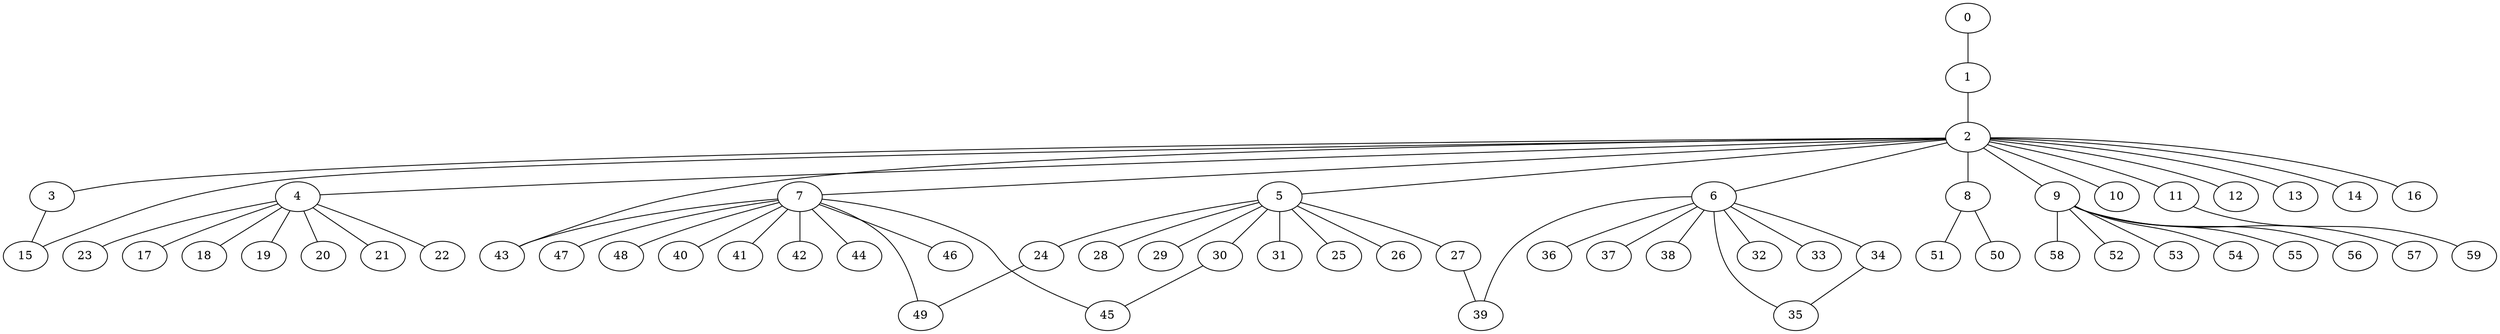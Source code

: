 
graph graphname {
    0 -- 1
1 -- 2
2 -- 3
2 -- 4
2 -- 5
2 -- 6
2 -- 7
2 -- 8
2 -- 9
2 -- 10
2 -- 11
2 -- 12
2 -- 13
2 -- 14
2 -- 15
2 -- 16
2 -- 43
3 -- 15
4 -- 17
4 -- 18
4 -- 19
4 -- 20
4 -- 21
4 -- 22
4 -- 23
5 -- 24
5 -- 25
5 -- 26
5 -- 27
5 -- 28
5 -- 29
5 -- 30
5 -- 31
6 -- 32
6 -- 33
6 -- 35
6 -- 36
6 -- 37
6 -- 38
6 -- 39
6 -- 34
7 -- 40
7 -- 41
7 -- 42
7 -- 43
7 -- 44
7 -- 45
7 -- 46
7 -- 47
7 -- 48
7 -- 49
8 -- 51
8 -- 50
9 -- 52
9 -- 53
9 -- 54
9 -- 55
9 -- 56
9 -- 57
9 -- 58
11 -- 59
24 -- 49
27 -- 39
30 -- 45
34 -- 35

}

